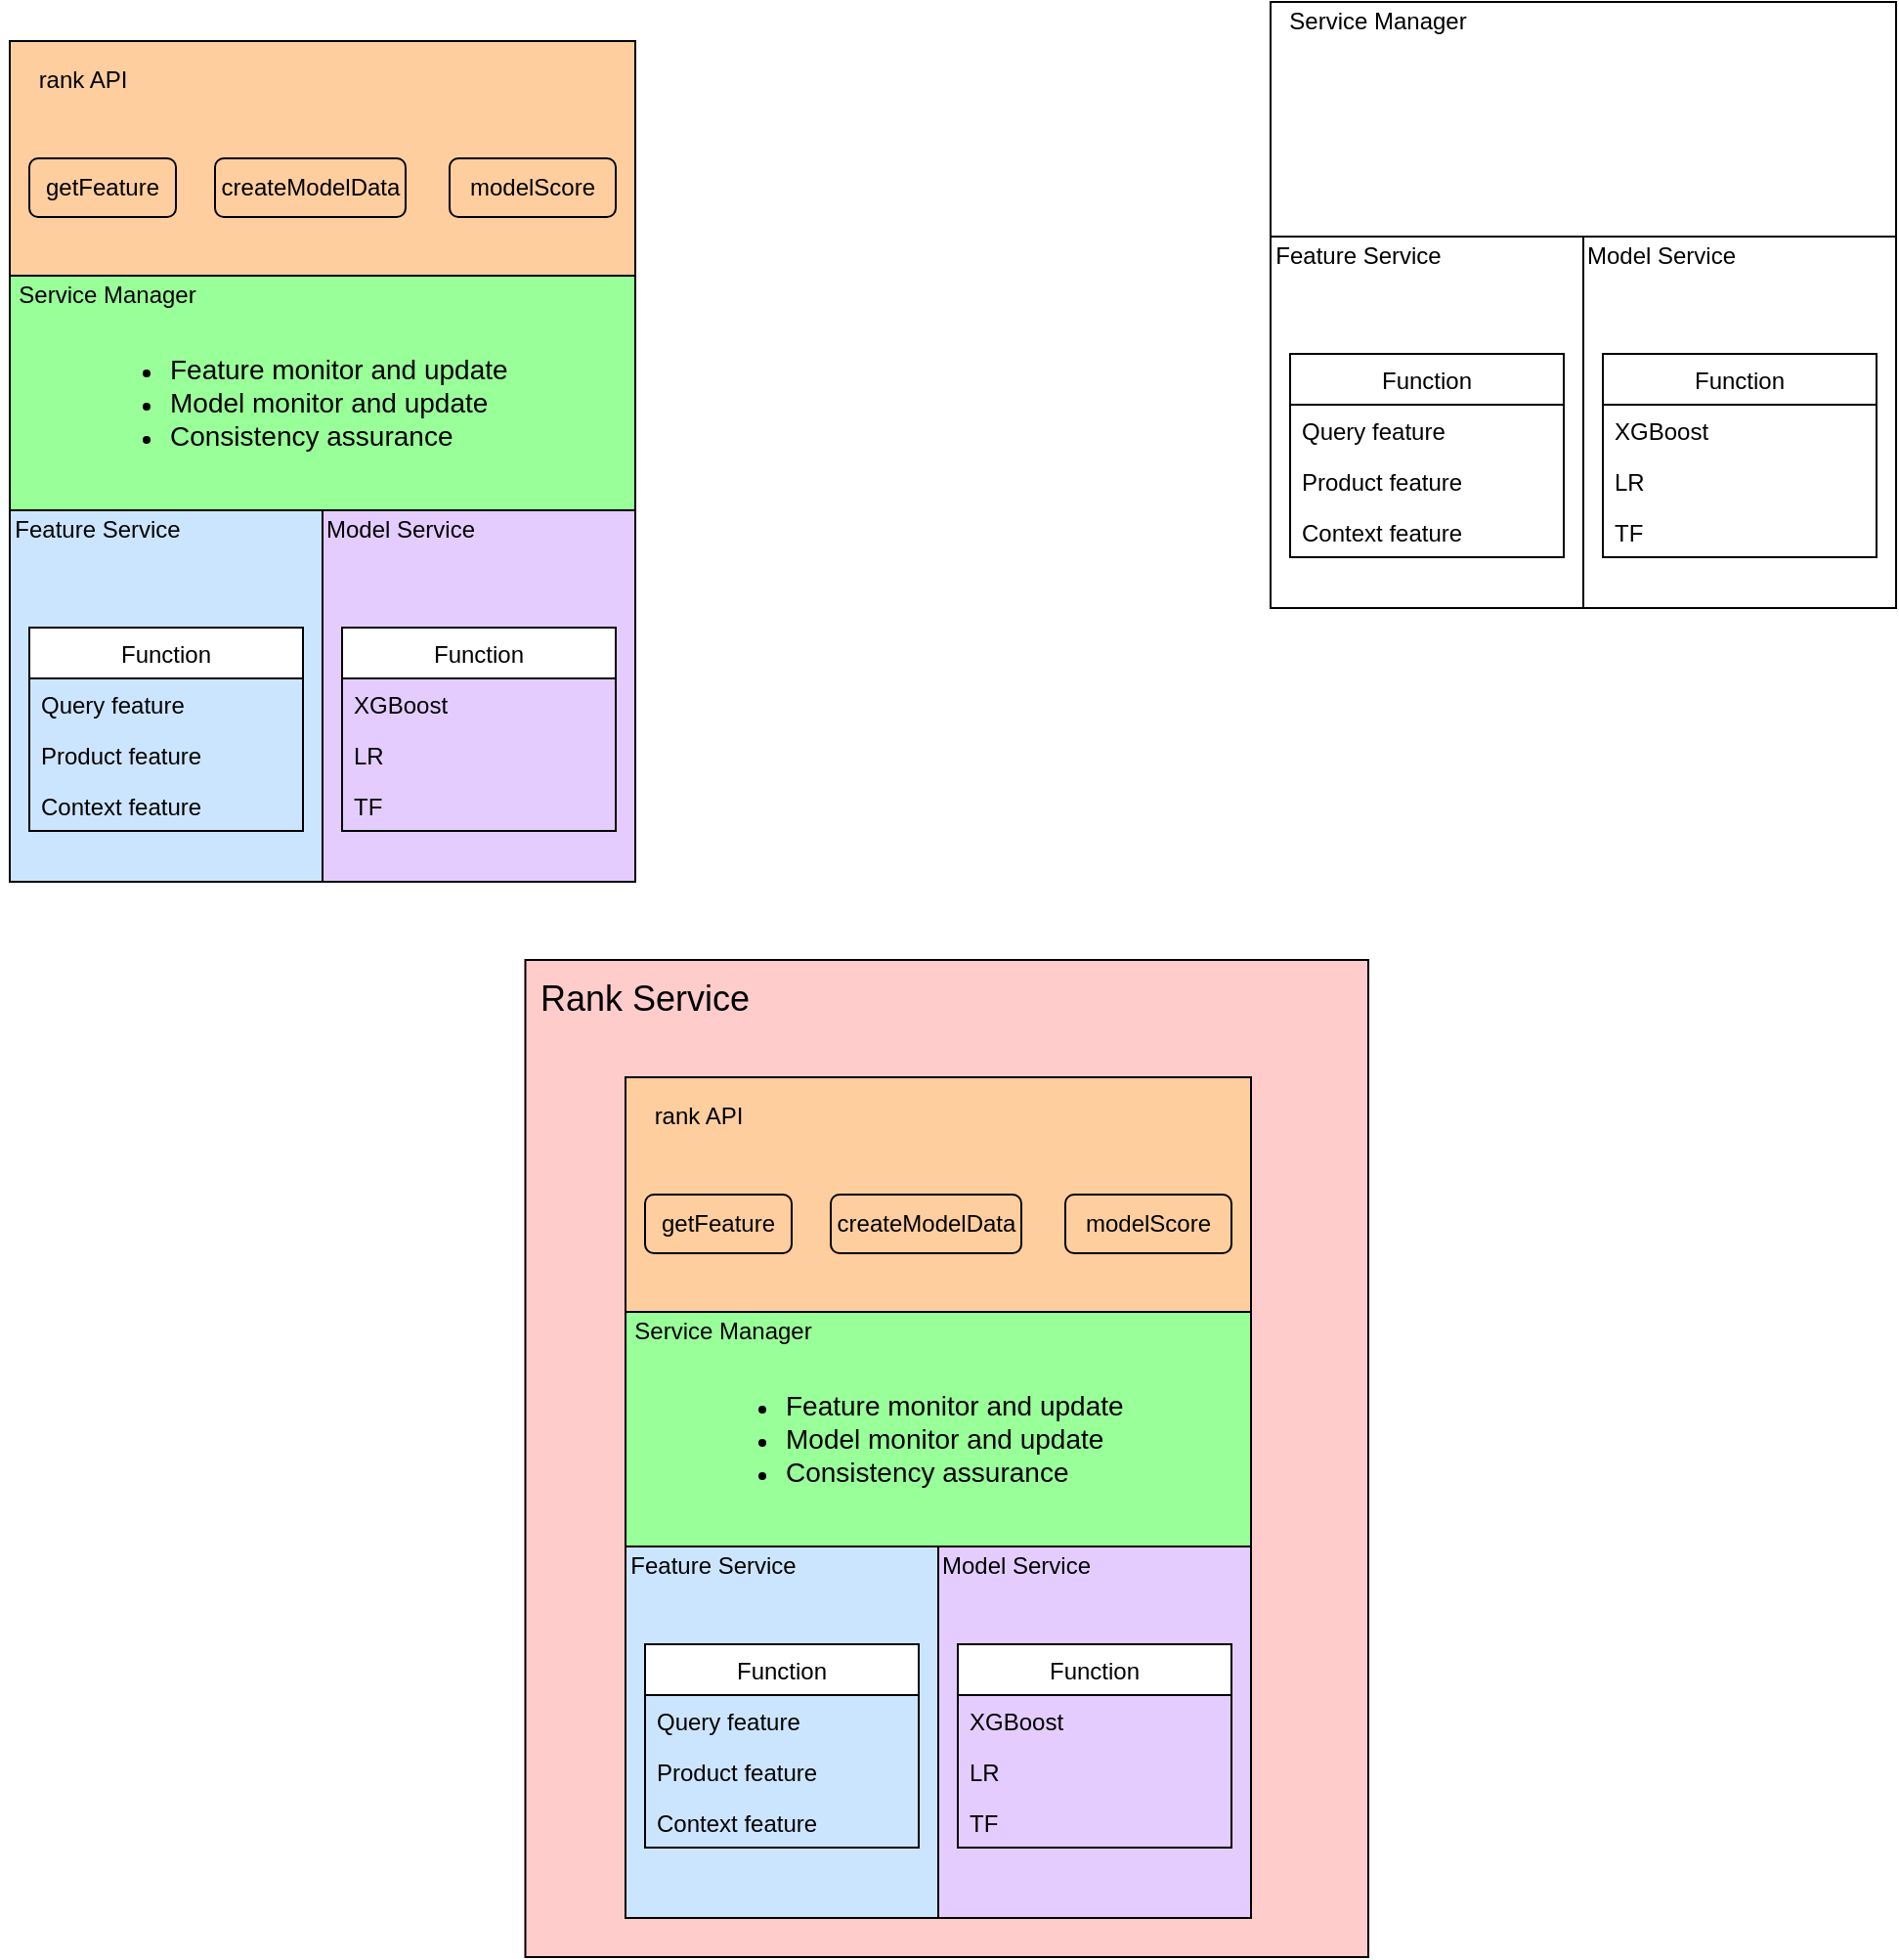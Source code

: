 <mxfile version="14.6.13" type="github">
  <diagram id="SZdEBqZsAKPvEcrVzDSO" name="Page-1">
    <mxGraphModel dx="2066" dy="1163" grid="1" gridSize="10" guides="1" tooltips="1" connect="1" arrows="1" fold="1" page="1" pageScale="1" pageWidth="1169" pageHeight="1654" math="0" shadow="0">
      <root>
        <mxCell id="0" />
        <mxCell id="1" parent="0" />
        <mxCell id="BSlM-SRvdAZNcuz4wWOg-7" value="" style="rounded=0;whiteSpace=wrap;html=1;" vertex="1" parent="1">
          <mxGeometry x="700" y="150" width="160" height="190" as="geometry" />
        </mxCell>
        <mxCell id="BSlM-SRvdAZNcuz4wWOg-8" value="Feature Service" style="text;html=1;strokeColor=none;fillColor=none;align=center;verticalAlign=middle;whiteSpace=wrap;rounded=0;" vertex="1" parent="1">
          <mxGeometry x="700" y="150" width="90" height="20" as="geometry" />
        </mxCell>
        <mxCell id="BSlM-SRvdAZNcuz4wWOg-9" value="Function" style="swimlane;fontStyle=0;childLayout=stackLayout;horizontal=1;startSize=26;horizontalStack=0;resizeParent=1;resizeParentMax=0;resizeLast=0;collapsible=1;marginBottom=0;" vertex="1" parent="1">
          <mxGeometry x="710" y="210" width="140" height="104" as="geometry" />
        </mxCell>
        <mxCell id="BSlM-SRvdAZNcuz4wWOg-10" value="Query feature" style="text;strokeColor=none;fillColor=none;align=left;verticalAlign=top;spacingLeft=4;spacingRight=4;overflow=hidden;rotatable=0;points=[[0,0.5],[1,0.5]];portConstraint=eastwest;" vertex="1" parent="BSlM-SRvdAZNcuz4wWOg-9">
          <mxGeometry y="26" width="140" height="26" as="geometry" />
        </mxCell>
        <mxCell id="BSlM-SRvdAZNcuz4wWOg-11" value="Product feature" style="text;strokeColor=none;fillColor=none;align=left;verticalAlign=top;spacingLeft=4;spacingRight=4;overflow=hidden;rotatable=0;points=[[0,0.5],[1,0.5]];portConstraint=eastwest;" vertex="1" parent="BSlM-SRvdAZNcuz4wWOg-9">
          <mxGeometry y="52" width="140" height="26" as="geometry" />
        </mxCell>
        <mxCell id="BSlM-SRvdAZNcuz4wWOg-12" value="Context feature" style="text;strokeColor=none;fillColor=none;align=left;verticalAlign=top;spacingLeft=4;spacingRight=4;overflow=hidden;rotatable=0;points=[[0,0.5],[1,0.5]];portConstraint=eastwest;" vertex="1" parent="BSlM-SRvdAZNcuz4wWOg-9">
          <mxGeometry y="78" width="140" height="26" as="geometry" />
        </mxCell>
        <mxCell id="BSlM-SRvdAZNcuz4wWOg-19" value="" style="rounded=0;whiteSpace=wrap;html=1;" vertex="1" parent="1">
          <mxGeometry x="860" y="150" width="160" height="190" as="geometry" />
        </mxCell>
        <mxCell id="BSlM-SRvdAZNcuz4wWOg-20" value="Model Service" style="text;html=1;strokeColor=none;fillColor=none;align=center;verticalAlign=middle;whiteSpace=wrap;rounded=0;" vertex="1" parent="1">
          <mxGeometry x="860" y="150" width="80" height="20" as="geometry" />
        </mxCell>
        <mxCell id="BSlM-SRvdAZNcuz4wWOg-21" value="Function" style="swimlane;fontStyle=0;childLayout=stackLayout;horizontal=1;startSize=26;horizontalStack=0;resizeParent=1;resizeParentMax=0;resizeLast=0;collapsible=1;marginBottom=0;" vertex="1" parent="1">
          <mxGeometry x="870" y="210" width="140" height="104" as="geometry" />
        </mxCell>
        <mxCell id="BSlM-SRvdAZNcuz4wWOg-22" value="XGBoost" style="text;strokeColor=none;fillColor=none;align=left;verticalAlign=top;spacingLeft=4;spacingRight=4;overflow=hidden;rotatable=0;points=[[0,0.5],[1,0.5]];portConstraint=eastwest;" vertex="1" parent="BSlM-SRvdAZNcuz4wWOg-21">
          <mxGeometry y="26" width="140" height="26" as="geometry" />
        </mxCell>
        <mxCell id="BSlM-SRvdAZNcuz4wWOg-23" value="LR" style="text;strokeColor=none;fillColor=none;align=left;verticalAlign=top;spacingLeft=4;spacingRight=4;overflow=hidden;rotatable=0;points=[[0,0.5],[1,0.5]];portConstraint=eastwest;" vertex="1" parent="BSlM-SRvdAZNcuz4wWOg-21">
          <mxGeometry y="52" width="140" height="26" as="geometry" />
        </mxCell>
        <mxCell id="BSlM-SRvdAZNcuz4wWOg-24" value="TF" style="text;strokeColor=none;fillColor=none;align=left;verticalAlign=top;spacingLeft=4;spacingRight=4;overflow=hidden;rotatable=0;points=[[0,0.5],[1,0.5]];portConstraint=eastwest;" vertex="1" parent="BSlM-SRvdAZNcuz4wWOg-21">
          <mxGeometry y="78" width="140" height="26" as="geometry" />
        </mxCell>
        <mxCell id="BSlM-SRvdAZNcuz4wWOg-25" value="" style="rounded=0;whiteSpace=wrap;html=1;" vertex="1" parent="1">
          <mxGeometry x="700" y="30" width="320" height="120" as="geometry" />
        </mxCell>
        <mxCell id="BSlM-SRvdAZNcuz4wWOg-26" value="Service Manager" style="text;html=1;strokeColor=none;fillColor=none;align=center;verticalAlign=middle;whiteSpace=wrap;rounded=0;" vertex="1" parent="1">
          <mxGeometry x="700" y="30" width="110" height="20" as="geometry" />
        </mxCell>
        <mxCell id="BSlM-SRvdAZNcuz4wWOg-28" value="" style="rounded=0;whiteSpace=wrap;html=1;fillColor=#FFCCCC;" vertex="1" parent="1">
          <mxGeometry x="318.75" y="520" width="431.25" height="510" as="geometry" />
        </mxCell>
        <mxCell id="BSlM-SRvdAZNcuz4wWOg-43" value="&lt;font style=&quot;font-size: 18px&quot;&gt;Rank Service&lt;/font&gt;" style="text;html=1;strokeColor=none;fillColor=none;align=center;verticalAlign=middle;whiteSpace=wrap;rounded=0;" vertex="1" parent="1">
          <mxGeometry x="270" y="520" width="220" height="40" as="geometry" />
        </mxCell>
        <mxCell id="BSlM-SRvdAZNcuz4wWOg-60" value="" style="rounded=0;whiteSpace=wrap;html=1;fillColor=#CCE5FF;" vertex="1" parent="1">
          <mxGeometry x="55" y="290" width="160" height="190" as="geometry" />
        </mxCell>
        <mxCell id="BSlM-SRvdAZNcuz4wWOg-61" value="Feature Service" style="text;html=1;strokeColor=none;fillColor=none;align=center;verticalAlign=middle;whiteSpace=wrap;rounded=0;" vertex="1" parent="1">
          <mxGeometry x="55" y="290" width="90" height="20" as="geometry" />
        </mxCell>
        <mxCell id="BSlM-SRvdAZNcuz4wWOg-62" value="Function" style="swimlane;fontStyle=0;childLayout=stackLayout;horizontal=1;startSize=26;horizontalStack=0;resizeParent=1;resizeParentMax=0;resizeLast=0;collapsible=1;marginBottom=0;" vertex="1" parent="1">
          <mxGeometry x="65" y="350" width="140" height="104" as="geometry" />
        </mxCell>
        <mxCell id="BSlM-SRvdAZNcuz4wWOg-63" value="Query feature" style="text;strokeColor=none;fillColor=none;align=left;verticalAlign=top;spacingLeft=4;spacingRight=4;overflow=hidden;rotatable=0;points=[[0,0.5],[1,0.5]];portConstraint=eastwest;" vertex="1" parent="BSlM-SRvdAZNcuz4wWOg-62">
          <mxGeometry y="26" width="140" height="26" as="geometry" />
        </mxCell>
        <mxCell id="BSlM-SRvdAZNcuz4wWOg-64" value="Product feature" style="text;strokeColor=none;fillColor=none;align=left;verticalAlign=top;spacingLeft=4;spacingRight=4;overflow=hidden;rotatable=0;points=[[0,0.5],[1,0.5]];portConstraint=eastwest;" vertex="1" parent="BSlM-SRvdAZNcuz4wWOg-62">
          <mxGeometry y="52" width="140" height="26" as="geometry" />
        </mxCell>
        <mxCell id="BSlM-SRvdAZNcuz4wWOg-65" value="Context feature" style="text;strokeColor=none;fillColor=none;align=left;verticalAlign=top;spacingLeft=4;spacingRight=4;overflow=hidden;rotatable=0;points=[[0,0.5],[1,0.5]];portConstraint=eastwest;" vertex="1" parent="BSlM-SRvdAZNcuz4wWOg-62">
          <mxGeometry y="78" width="140" height="26" as="geometry" />
        </mxCell>
        <mxCell id="BSlM-SRvdAZNcuz4wWOg-66" value="" style="rounded=0;whiteSpace=wrap;html=1;fillColor=#E5CCFF;" vertex="1" parent="1">
          <mxGeometry x="215" y="290" width="160" height="190" as="geometry" />
        </mxCell>
        <mxCell id="BSlM-SRvdAZNcuz4wWOg-67" value="Model Service" style="text;html=1;strokeColor=none;fillColor=none;align=center;verticalAlign=middle;whiteSpace=wrap;rounded=0;" vertex="1" parent="1">
          <mxGeometry x="215" y="290" width="80" height="20" as="geometry" />
        </mxCell>
        <mxCell id="BSlM-SRvdAZNcuz4wWOg-68" value="Function" style="swimlane;fontStyle=0;childLayout=stackLayout;horizontal=1;startSize=26;horizontalStack=0;resizeParent=1;resizeParentMax=0;resizeLast=0;collapsible=1;marginBottom=0;" vertex="1" parent="1">
          <mxGeometry x="225" y="350" width="140" height="104" as="geometry" />
        </mxCell>
        <mxCell id="BSlM-SRvdAZNcuz4wWOg-69" value="XGBoost" style="text;strokeColor=none;fillColor=none;align=left;verticalAlign=top;spacingLeft=4;spacingRight=4;overflow=hidden;rotatable=0;points=[[0,0.5],[1,0.5]];portConstraint=eastwest;" vertex="1" parent="BSlM-SRvdAZNcuz4wWOg-68">
          <mxGeometry y="26" width="140" height="26" as="geometry" />
        </mxCell>
        <mxCell id="BSlM-SRvdAZNcuz4wWOg-70" value="LR" style="text;strokeColor=none;fillColor=none;align=left;verticalAlign=top;spacingLeft=4;spacingRight=4;overflow=hidden;rotatable=0;points=[[0,0.5],[1,0.5]];portConstraint=eastwest;" vertex="1" parent="BSlM-SRvdAZNcuz4wWOg-68">
          <mxGeometry y="52" width="140" height="26" as="geometry" />
        </mxCell>
        <mxCell id="BSlM-SRvdAZNcuz4wWOg-71" value="TF" style="text;strokeColor=none;fillColor=none;align=left;verticalAlign=top;spacingLeft=4;spacingRight=4;overflow=hidden;rotatable=0;points=[[0,0.5],[1,0.5]];portConstraint=eastwest;" vertex="1" parent="BSlM-SRvdAZNcuz4wWOg-68">
          <mxGeometry y="78" width="140" height="26" as="geometry" />
        </mxCell>
        <mxCell id="BSlM-SRvdAZNcuz4wWOg-72" value="" style="rounded=0;whiteSpace=wrap;html=1;fillColor=#99FF99;" vertex="1" parent="1">
          <mxGeometry x="55" y="170" width="320" height="120" as="geometry" />
        </mxCell>
        <mxCell id="BSlM-SRvdAZNcuz4wWOg-73" value="Service Manager" style="text;html=1;strokeColor=none;fillColor=none;align=center;verticalAlign=middle;whiteSpace=wrap;rounded=0;" vertex="1" parent="1">
          <mxGeometry x="50" y="170" width="110" height="20" as="geometry" />
        </mxCell>
        <mxCell id="BSlM-SRvdAZNcuz4wWOg-74" value="&lt;ul&gt;&lt;li&gt;&lt;font style=&quot;font-size: 14px&quot;&gt;Feature monitor and update&lt;/font&gt;&lt;/li&gt;&lt;li&gt;&lt;font style=&quot;font-size: 14px&quot;&gt;Model monitor and update&lt;/font&gt;&lt;/li&gt;&lt;li&gt;&lt;font style=&quot;font-size: 14px&quot;&gt;Consistency&amp;nbsp;assurance&lt;/font&gt;&lt;/li&gt;&lt;/ul&gt;" style="text;strokeColor=none;fillColor=none;html=1;whiteSpace=wrap;verticalAlign=middle;overflow=hidden;" vertex="1" parent="1">
          <mxGeometry x="95" y="190" width="240" height="90" as="geometry" />
        </mxCell>
        <mxCell id="BSlM-SRvdAZNcuz4wWOg-76" value="" style="rounded=0;whiteSpace=wrap;html=1;fillColor=#FFCE9F;" vertex="1" parent="1">
          <mxGeometry x="55" y="50" width="320" height="120" as="geometry" />
        </mxCell>
        <mxCell id="BSlM-SRvdAZNcuz4wWOg-77" value="rank API" style="text;html=1;strokeColor=none;fillColor=none;align=center;verticalAlign=middle;whiteSpace=wrap;rounded=0;" vertex="1" parent="1">
          <mxGeometry x="65" y="60" width="55" height="20" as="geometry" />
        </mxCell>
        <mxCell id="BSlM-SRvdAZNcuz4wWOg-78" value="getFeature" style="rounded=1;whiteSpace=wrap;html=1;fillColor=#FFCE9F;" vertex="1" parent="1">
          <mxGeometry x="65" y="110" width="75" height="30" as="geometry" />
        </mxCell>
        <mxCell id="BSlM-SRvdAZNcuz4wWOg-79" value="createModelData" style="rounded=1;whiteSpace=wrap;html=1;fillColor=#FFCE9F;" vertex="1" parent="1">
          <mxGeometry x="160" y="110" width="97.5" height="30" as="geometry" />
        </mxCell>
        <mxCell id="BSlM-SRvdAZNcuz4wWOg-80" value="modelScore" style="rounded=1;whiteSpace=wrap;html=1;fillColor=#FFCE9F;" vertex="1" parent="1">
          <mxGeometry x="280" y="110" width="85" height="30" as="geometry" />
        </mxCell>
        <mxCell id="BSlM-SRvdAZNcuz4wWOg-81" value="" style="rounded=0;whiteSpace=wrap;html=1;fillColor=#CCE5FF;" vertex="1" parent="1">
          <mxGeometry x="370" y="820" width="160" height="190" as="geometry" />
        </mxCell>
        <mxCell id="BSlM-SRvdAZNcuz4wWOg-82" value="Feature Service" style="text;html=1;strokeColor=none;fillColor=none;align=center;verticalAlign=middle;whiteSpace=wrap;rounded=0;" vertex="1" parent="1">
          <mxGeometry x="370" y="820" width="90" height="20" as="geometry" />
        </mxCell>
        <mxCell id="BSlM-SRvdAZNcuz4wWOg-83" value="Function" style="swimlane;fontStyle=0;childLayout=stackLayout;horizontal=1;startSize=26;horizontalStack=0;resizeParent=1;resizeParentMax=0;resizeLast=0;collapsible=1;marginBottom=0;" vertex="1" parent="1">
          <mxGeometry x="380" y="870" width="140" height="104" as="geometry" />
        </mxCell>
        <mxCell id="BSlM-SRvdAZNcuz4wWOg-84" value="Query feature" style="text;strokeColor=none;fillColor=none;align=left;verticalAlign=top;spacingLeft=4;spacingRight=4;overflow=hidden;rotatable=0;points=[[0,0.5],[1,0.5]];portConstraint=eastwest;" vertex="1" parent="BSlM-SRvdAZNcuz4wWOg-83">
          <mxGeometry y="26" width="140" height="26" as="geometry" />
        </mxCell>
        <mxCell id="BSlM-SRvdAZNcuz4wWOg-85" value="Product feature" style="text;strokeColor=none;fillColor=none;align=left;verticalAlign=top;spacingLeft=4;spacingRight=4;overflow=hidden;rotatable=0;points=[[0,0.5],[1,0.5]];portConstraint=eastwest;" vertex="1" parent="BSlM-SRvdAZNcuz4wWOg-83">
          <mxGeometry y="52" width="140" height="26" as="geometry" />
        </mxCell>
        <mxCell id="BSlM-SRvdAZNcuz4wWOg-86" value="Context feature" style="text;strokeColor=none;fillColor=none;align=left;verticalAlign=top;spacingLeft=4;spacingRight=4;overflow=hidden;rotatable=0;points=[[0,0.5],[1,0.5]];portConstraint=eastwest;" vertex="1" parent="BSlM-SRvdAZNcuz4wWOg-83">
          <mxGeometry y="78" width="140" height="26" as="geometry" />
        </mxCell>
        <mxCell id="BSlM-SRvdAZNcuz4wWOg-87" value="" style="rounded=0;whiteSpace=wrap;html=1;fillColor=#E5CCFF;" vertex="1" parent="1">
          <mxGeometry x="530" y="820" width="160" height="190" as="geometry" />
        </mxCell>
        <mxCell id="BSlM-SRvdAZNcuz4wWOg-88" value="Model Service" style="text;html=1;strokeColor=none;fillColor=none;align=center;verticalAlign=middle;whiteSpace=wrap;rounded=0;" vertex="1" parent="1">
          <mxGeometry x="530" y="820" width="80" height="20" as="geometry" />
        </mxCell>
        <mxCell id="BSlM-SRvdAZNcuz4wWOg-89" value="Function" style="swimlane;fontStyle=0;childLayout=stackLayout;horizontal=1;startSize=26;horizontalStack=0;resizeParent=1;resizeParentMax=0;resizeLast=0;collapsible=1;marginBottom=0;" vertex="1" parent="1">
          <mxGeometry x="540" y="870" width="140" height="104" as="geometry" />
        </mxCell>
        <mxCell id="BSlM-SRvdAZNcuz4wWOg-90" value="XGBoost" style="text;strokeColor=none;fillColor=none;align=left;verticalAlign=top;spacingLeft=4;spacingRight=4;overflow=hidden;rotatable=0;points=[[0,0.5],[1,0.5]];portConstraint=eastwest;" vertex="1" parent="BSlM-SRvdAZNcuz4wWOg-89">
          <mxGeometry y="26" width="140" height="26" as="geometry" />
        </mxCell>
        <mxCell id="BSlM-SRvdAZNcuz4wWOg-91" value="LR" style="text;strokeColor=none;fillColor=none;align=left;verticalAlign=top;spacingLeft=4;spacingRight=4;overflow=hidden;rotatable=0;points=[[0,0.5],[1,0.5]];portConstraint=eastwest;" vertex="1" parent="BSlM-SRvdAZNcuz4wWOg-89">
          <mxGeometry y="52" width="140" height="26" as="geometry" />
        </mxCell>
        <mxCell id="BSlM-SRvdAZNcuz4wWOg-92" value="TF" style="text;strokeColor=none;fillColor=none;align=left;verticalAlign=top;spacingLeft=4;spacingRight=4;overflow=hidden;rotatable=0;points=[[0,0.5],[1,0.5]];portConstraint=eastwest;" vertex="1" parent="BSlM-SRvdAZNcuz4wWOg-89">
          <mxGeometry y="78" width="140" height="26" as="geometry" />
        </mxCell>
        <mxCell id="BSlM-SRvdAZNcuz4wWOg-93" value="" style="rounded=0;whiteSpace=wrap;html=1;fillColor=#99FF99;" vertex="1" parent="1">
          <mxGeometry x="370" y="700" width="320" height="120" as="geometry" />
        </mxCell>
        <mxCell id="BSlM-SRvdAZNcuz4wWOg-94" value="Service Manager" style="text;html=1;strokeColor=none;fillColor=none;align=center;verticalAlign=middle;whiteSpace=wrap;rounded=0;" vertex="1" parent="1">
          <mxGeometry x="365" y="700" width="110" height="20" as="geometry" />
        </mxCell>
        <mxCell id="BSlM-SRvdAZNcuz4wWOg-95" value="&lt;ul&gt;&lt;li&gt;&lt;font style=&quot;font-size: 14px&quot;&gt;Feature monitor and update&lt;/font&gt;&lt;/li&gt;&lt;li&gt;&lt;font style=&quot;font-size: 14px&quot;&gt;Model monitor and update&lt;/font&gt;&lt;/li&gt;&lt;li&gt;&lt;font style=&quot;font-size: 14px&quot;&gt;Consistency&amp;nbsp;assurance&lt;/font&gt;&lt;/li&gt;&lt;/ul&gt;" style="text;strokeColor=none;fillColor=none;html=1;whiteSpace=wrap;verticalAlign=middle;overflow=hidden;" vertex="1" parent="1">
          <mxGeometry x="410" y="720" width="240" height="90" as="geometry" />
        </mxCell>
        <mxCell id="BSlM-SRvdAZNcuz4wWOg-96" value="" style="rounded=0;whiteSpace=wrap;html=1;fillColor=#FFCE9F;" vertex="1" parent="1">
          <mxGeometry x="370" y="580" width="320" height="120" as="geometry" />
        </mxCell>
        <mxCell id="BSlM-SRvdAZNcuz4wWOg-97" value="rank API" style="text;html=1;strokeColor=none;fillColor=none;align=center;verticalAlign=middle;whiteSpace=wrap;rounded=0;" vertex="1" parent="1">
          <mxGeometry x="380" y="590" width="55" height="20" as="geometry" />
        </mxCell>
        <mxCell id="BSlM-SRvdAZNcuz4wWOg-98" value="getFeature" style="rounded=1;whiteSpace=wrap;html=1;fillColor=#FFCE9F;" vertex="1" parent="1">
          <mxGeometry x="380" y="640" width="75" height="30" as="geometry" />
        </mxCell>
        <mxCell id="BSlM-SRvdAZNcuz4wWOg-99" value="createModelData" style="rounded=1;whiteSpace=wrap;html=1;fillColor=#FFCE9F;" vertex="1" parent="1">
          <mxGeometry x="475" y="640" width="97.5" height="30" as="geometry" />
        </mxCell>
        <mxCell id="BSlM-SRvdAZNcuz4wWOg-100" value="modelScore" style="rounded=1;whiteSpace=wrap;html=1;fillColor=#FFCE9F;" vertex="1" parent="1">
          <mxGeometry x="595" y="640" width="85" height="30" as="geometry" />
        </mxCell>
      </root>
    </mxGraphModel>
  </diagram>
</mxfile>
